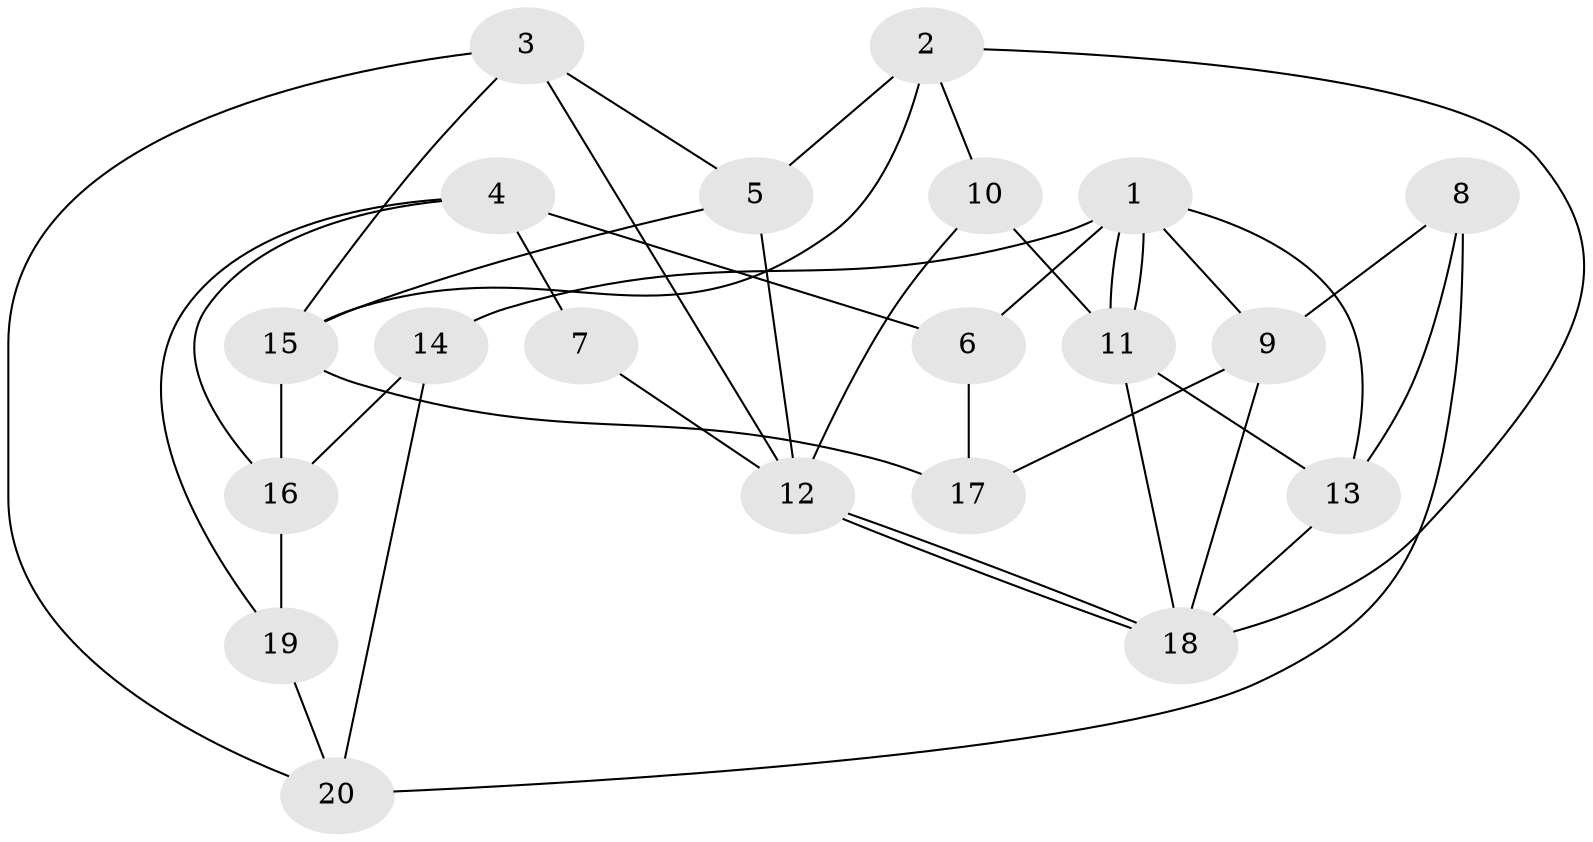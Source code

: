// Generated by graph-tools (version 1.1) at 2025/46/02/15/25 05:46:28]
// undirected, 20 vertices, 40 edges
graph export_dot {
graph [start="1"]
  node [color=gray90,style=filled];
  1;
  2;
  3;
  4;
  5;
  6;
  7;
  8;
  9;
  10;
  11;
  12;
  13;
  14;
  15;
  16;
  17;
  18;
  19;
  20;
  1 -- 11;
  1 -- 11;
  1 -- 9;
  1 -- 6;
  1 -- 13;
  1 -- 14;
  2 -- 18;
  2 -- 5;
  2 -- 10;
  2 -- 15;
  3 -- 15;
  3 -- 12;
  3 -- 5;
  3 -- 20;
  4 -- 19;
  4 -- 16;
  4 -- 6;
  4 -- 7;
  5 -- 12;
  5 -- 15;
  6 -- 17;
  7 -- 12;
  8 -- 13;
  8 -- 9;
  8 -- 20;
  9 -- 18;
  9 -- 17;
  10 -- 11;
  10 -- 12;
  11 -- 13;
  11 -- 18;
  12 -- 18;
  12 -- 18;
  13 -- 18;
  14 -- 20;
  14 -- 16;
  15 -- 16;
  15 -- 17;
  16 -- 19;
  19 -- 20;
}
